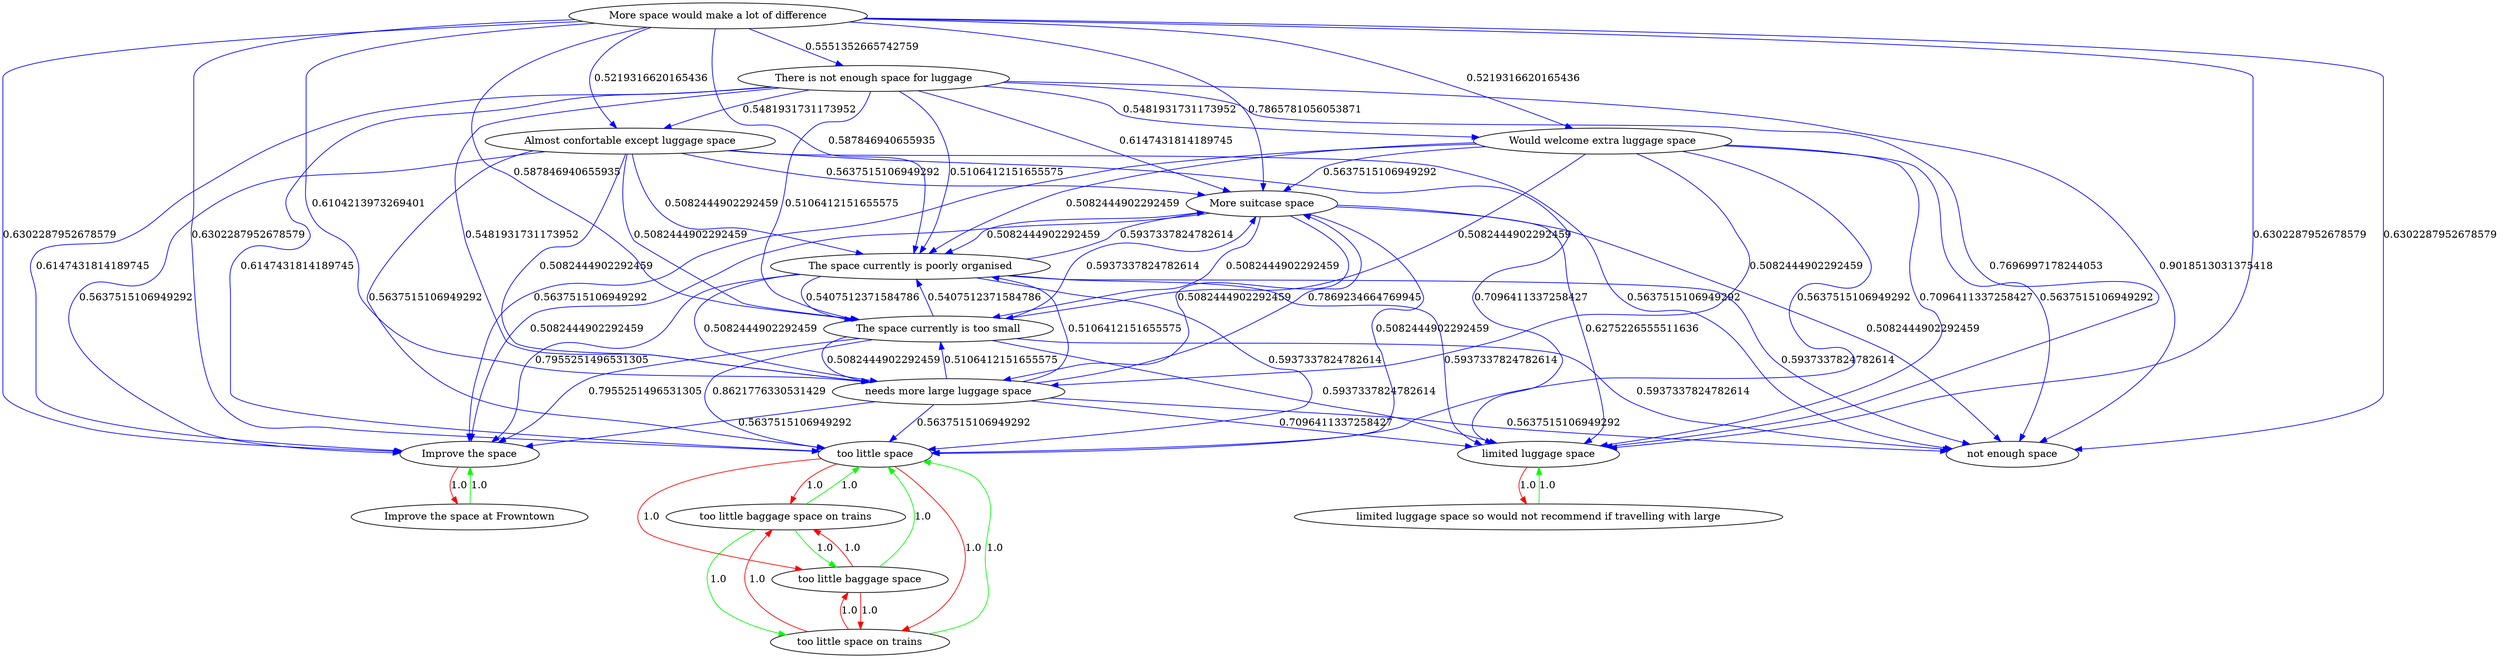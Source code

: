 digraph rawGraph {
"Almost confortable except luggage space";"Improve the space at Frowntown";"Improve the space";"More space would make a lot of difference";"More suitcase space";"The space currently is poorly organised";"The space currently is too small";"There is not enough space for luggage";"Would welcome extra luggage space";"limited luggage space so would not recommend if travelling with large";"limited luggage space";"needs more large luggage space";"not enough space";"too little baggage space on trains";"too little baggage space";"too little space";"too little space on trains";"Improve the space at Frowntown" -> "Improve the space" [label=1.0] [color=green]
"Improve the space" -> "Improve the space at Frowntown" [label=1.0] [color=red]
"Almost confortable except luggage space" -> "Improve the space" [label=0.5637515106949292] [color=blue]
"More space would make a lot of difference" -> "Almost confortable except luggage space" [label=0.5219316620165436] [color=blue]
"More space would make a lot of difference" -> "Improve the space" [label=0.6302287952678579] [color=blue]
"Almost confortable except luggage space" -> "More suitcase space" [label=0.5637515106949292] [color=blue]
"More space would make a lot of difference" -> "More suitcase space" [label=0.7865781056053871] [color=blue]
"The space currently is poorly organised" -> "More suitcase space" [label=0.5937337824782614] [color=blue]
"More space would make a lot of difference" -> "The space currently is poorly organised" [label=0.587846940655935] [color=blue]
"The space currently is poorly organised" -> "Improve the space" [label=0.7955251496531305] [color=blue]
"The space currently is too small" -> "More suitcase space" [label=0.5937337824782614] [color=blue]
"More space would make a lot of difference" -> "The space currently is too small" [label=0.587846940655935] [color=blue]
"The space currently is too small" -> "The space currently is poorly organised" [label=0.5407512371584786] [color=blue]
"The space currently is poorly organised" -> "The space currently is too small" [label=0.5407512371584786] [color=blue]
"The space currently is too small" -> "Improve the space" [label=0.7955251496531305] [color=blue]
"There is not enough space for luggage" -> "More suitcase space" [label=0.6147431814189745] [color=blue]
"There is not enough space for luggage" -> "Almost confortable except luggage space" [label=0.5481931731173952] [color=blue]
"More space would make a lot of difference" -> "There is not enough space for luggage" [label=0.5551352665742759] [color=blue]
"There is not enough space for luggage" -> "Improve the space" [label=0.6147431814189745] [color=blue]
"Would welcome extra luggage space" -> "More suitcase space" [label=0.5637515106949292] [color=blue]
"More space would make a lot of difference" -> "Would welcome extra luggage space" [label=0.5219316620165436] [color=blue]
"There is not enough space for luggage" -> "Would welcome extra luggage space" [label=0.5481931731173952] [color=blue]
"Would welcome extra luggage space" -> "Improve the space" [label=0.5637515106949292] [color=blue]
"limited luggage space so would not recommend if travelling with large" -> "limited luggage space" [label=1.0] [color=green]
"limited luggage space" -> "limited luggage space so would not recommend if travelling with large" [label=1.0] [color=red]
"More suitcase space" -> "limited luggage space" [label=0.6275226555511636] [color=blue]
"Would welcome extra luggage space" -> "limited luggage space" [label=0.7096411337258427] [color=blue]
"Almost confortable except luggage space" -> "limited luggage space" [label=0.7096411337258427] [color=blue]
"More space would make a lot of difference" -> "limited luggage space" [label=0.6302287952678579] [color=blue]
"The space currently is poorly organised" -> "limited luggage space" [label=0.5937337824782614] [color=blue]
"The space currently is too small" -> "limited luggage space" [label=0.5937337824782614] [color=blue]
"There is not enough space for luggage" -> "limited luggage space" [label=0.7696997178244053] [color=blue]
"More suitcase space" -> "needs more large luggage space" [label=0.5082444902292459] [color=blue]
"needs more large luggage space" -> "More suitcase space" [label=0.7869234664769945] [color=blue]
"More space would make a lot of difference" -> "needs more large luggage space" [label=0.6104213973269401] [color=blue]
"needs more large luggage space" -> "The space currently is poorly organised" [label=0.5106412151655575] [color=blue]
"needs more large luggage space" -> "limited luggage space" [label=0.7096411337258427] [color=blue]
"needs more large luggage space" -> "The space currently is too small" [label=0.5106412151655575] [color=blue]
"There is not enough space for luggage" -> "needs more large luggage space" [label=0.5481931731173952] [color=blue]
"needs more large luggage space" -> "Improve the space" [label=0.5637515106949292] [color=blue]
"Almost confortable except luggage space" -> "needs more large luggage space" [label=0.5082444902292459] [color=blue]
"More suitcase space" -> "The space currently is poorly organised" [label=0.5082444902292459] [color=blue]
"More suitcase space" -> "The space currently is too small" [label=0.5082444902292459] [color=blue]
"More suitcase space" -> "Improve the space" [label=0.5082444902292459] [color=blue]
"The space currently is poorly organised" -> "needs more large luggage space" [label=0.5082444902292459] [color=blue]
"The space currently is too small" -> "needs more large luggage space" [label=0.5082444902292459] [color=blue]
"There is not enough space for luggage" -> "The space currently is poorly organised" [label=0.5106412151655575] [color=blue]
"There is not enough space for luggage" -> "The space currently is too small" [label=0.5106412151655575] [color=blue]
"Would welcome extra luggage space" -> "needs more large luggage space" [label=0.5082444902292459] [color=blue]
"Would welcome extra luggage space" -> "The space currently is poorly organised" [label=0.5082444902292459] [color=blue]
"Would welcome extra luggage space" -> "The space currently is too small" [label=0.5082444902292459] [color=blue]
"Almost confortable except luggage space" -> "The space currently is poorly organised" [label=0.5082444902292459] [color=blue]
"Almost confortable except luggage space" -> "The space currently is too small" [label=0.5082444902292459] [color=blue]
"needs more large luggage space" -> "not enough space" [label=0.5637515106949292] [color=blue]
"Would welcome extra luggage space" -> "not enough space" [label=0.5637515106949292] [color=blue]
"Almost confortable except luggage space" -> "not enough space" [label=0.5637515106949292] [color=blue]
"More space would make a lot of difference" -> "not enough space" [label=0.6302287952678579] [color=blue]
"The space currently is poorly organised" -> "not enough space" [label=0.5937337824782614] [color=blue]
"The space currently is too small" -> "not enough space" [label=0.5937337824782614] [color=blue]
"There is not enough space for luggage" -> "not enough space" [label=0.9018513031375418] [color=blue]
"More suitcase space" -> "not enough space" [label=0.5082444902292459] [color=blue]
"too little baggage space on trains" -> "too little baggage space" [label=1.0] [color=green]
"too little baggage space" -> "too little space" [label=1.0] [color=green]
"too little baggage space on trains" -> "too little space on trains" [label=1.0] [color=green]
"too little space on trains" -> "too little space" [label=1.0] [color=green]
"too little baggage space on trains" -> "too little space" [label=1.0] [color=green]
"too little baggage space" -> "too little baggage space on trains" [label=1.0] [color=red]
"too little baggage space" -> "too little space on trains" [label=1.0] [color=red]
"too little space" -> "too little baggage space on trains" [label=1.0] [color=red]
"too little space" -> "too little baggage space" [label=1.0] [color=red]
"too little space" -> "too little space on trains" [label=1.0] [color=red]
"too little space on trains" -> "too little baggage space on trains" [label=1.0] [color=red]
"too little space on trains" -> "too little baggage space" [label=1.0] [color=red]
"needs more large luggage space" -> "too little space" [label=0.5637515106949292] [color=blue]
"Would welcome extra luggage space" -> "too little space" [label=0.5637515106949292] [color=blue]
"Almost confortable except luggage space" -> "too little space" [label=0.5637515106949292] [color=blue]
"More space would make a lot of difference" -> "too little space" [label=0.6302287952678579] [color=blue]
"The space currently is poorly organised" -> "too little space" [label=0.5937337824782614] [color=blue]
"The space currently is too small" -> "too little space" [label=0.8621776330531429] [color=blue]
"There is not enough space for luggage" -> "too little space" [label=0.6147431814189745] [color=blue]
"More suitcase space" -> "too little space" [label=0.5082444902292459] [color=blue]
}